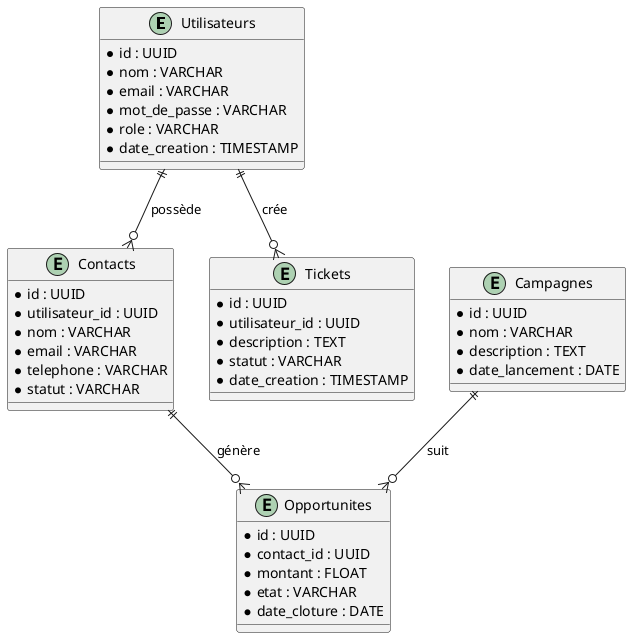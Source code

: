 @startuml

entity Utilisateurs {
  * id : UUID
  * nom : VARCHAR
  * email : VARCHAR
  * mot_de_passe : VARCHAR
  * role : VARCHAR
  * date_creation : TIMESTAMP
}

entity Contacts {
  * id : UUID
  * utilisateur_id : UUID
  * nom : VARCHAR
  * email : VARCHAR
  * telephone : VARCHAR
  * statut : VARCHAR
}

entity Opportunites {
  * id : UUID
  * contact_id : UUID
  * montant : FLOAT
  * etat : VARCHAR
  * date_cloture : DATE
}

entity Campagnes {
  * id : UUID
  * nom : VARCHAR
  * description : TEXT
  * date_lancement : DATE
}

entity Tickets {
  * id : UUID
  * utilisateur_id : UUID
  * description : TEXT
  * statut : VARCHAR
  * date_creation : TIMESTAMP
}

Utilisateurs ||--o{ Contacts : possède
Contacts ||--o{ Opportunites : génère
Utilisateurs ||--o{ Tickets : crée
Campagnes ||--o{ Opportunites : suit

@enduml